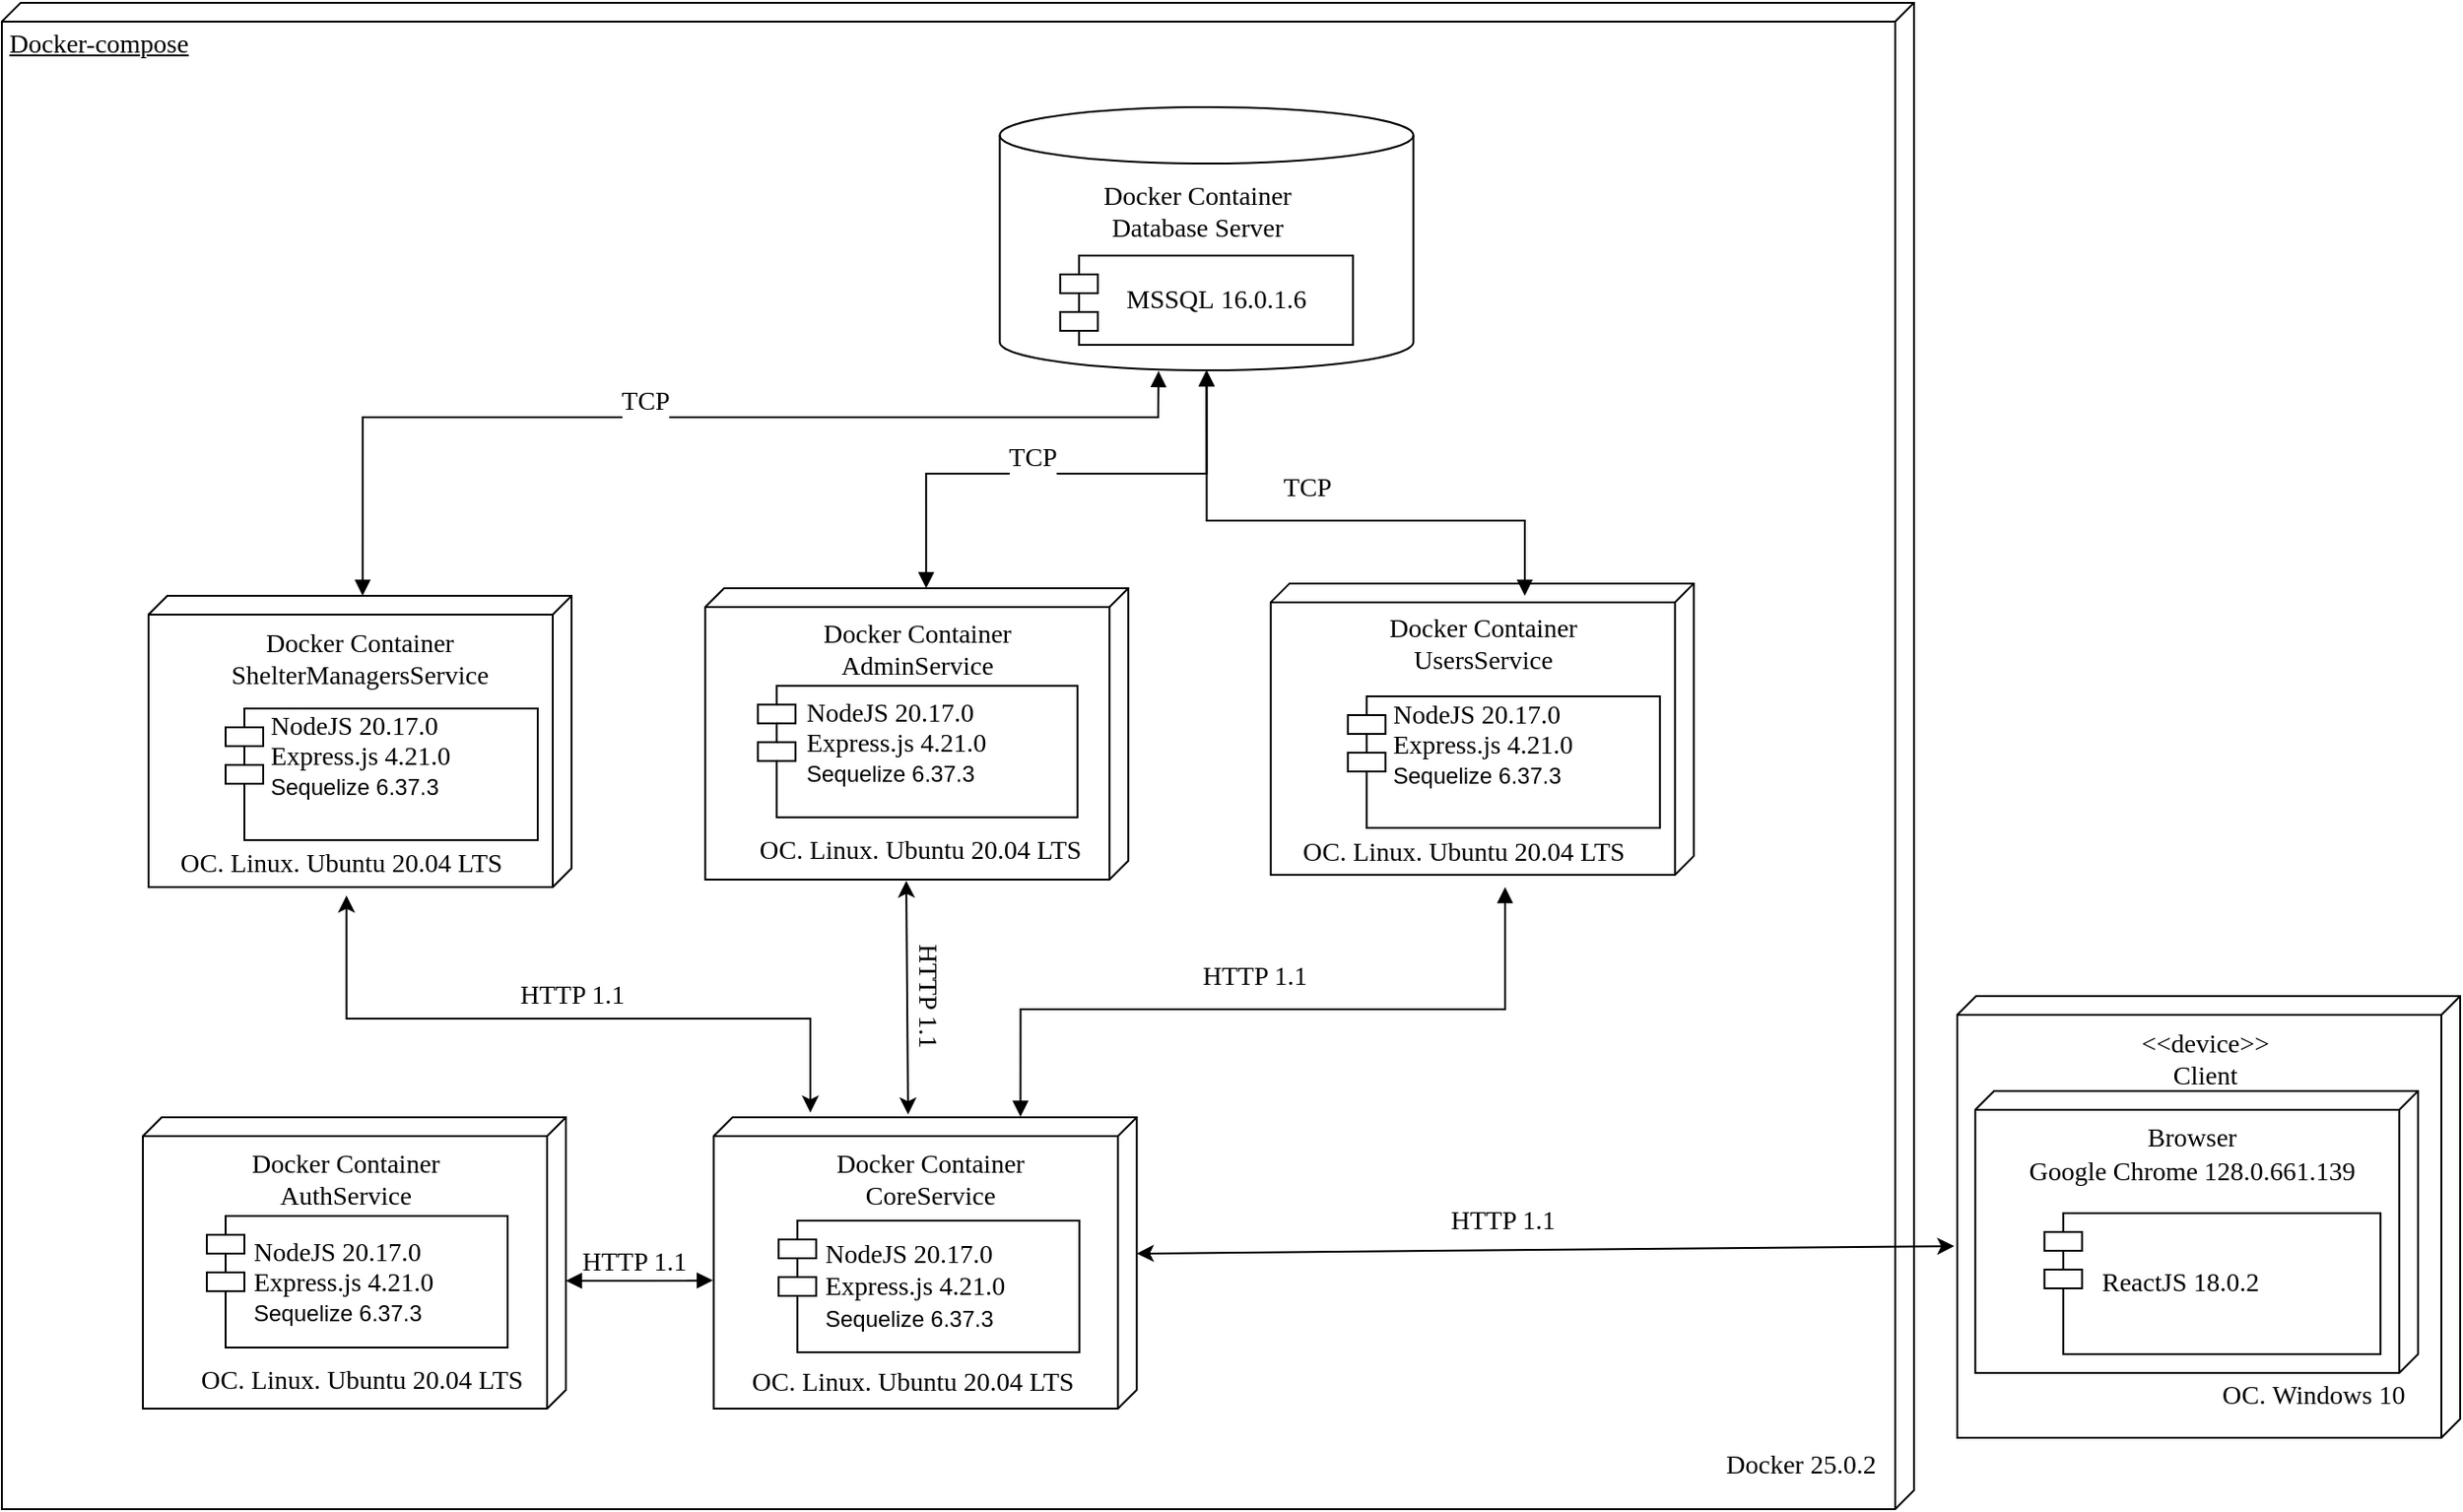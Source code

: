 <mxfile version="24.7.16">
  <diagram id="qxoJErH9RmXuDMK1mAhe" name="Страница — 1">
    <mxGraphModel dx="3163" dy="-426" grid="1" gridSize="10" guides="1" tooltips="1" connect="1" arrows="1" fold="1" page="1" pageScale="1" pageWidth="827" pageHeight="1169" math="0" shadow="0">
      <root>
        <mxCell id="0" />
        <mxCell id="1" parent="0" />
        <mxCell id="nAwSUExzCZu2UbTlpY4v-771" value="&lt;font face=&quot;Times New Roman&quot; style=&quot;font-size: 14px;&quot;&gt;Docker-compose&lt;/font&gt;" style="verticalAlign=top;align=left;spacingTop=8;spacingLeft=2;spacingRight=12;shape=cube;size=10;direction=south;fontStyle=4;html=1;whiteSpace=wrap;" vertex="1" parent="1">
          <mxGeometry x="-1020" y="1419.45" width="1017" height="801.5" as="geometry" />
        </mxCell>
        <mxCell id="nAwSUExzCZu2UbTlpY4v-772" value="" style="shape=cylinder3;whiteSpace=wrap;html=1;boundedLbl=1;backgroundOutline=1;size=15;" vertex="1" parent="1">
          <mxGeometry x="-489.25" y="1475" width="220" height="140" as="geometry" />
        </mxCell>
        <mxCell id="nAwSUExzCZu2UbTlpY4v-773" value="" style="shape=module;align=left;spacingLeft=20;align=center;verticalAlign=top;whiteSpace=wrap;html=1;" vertex="1" parent="1">
          <mxGeometry x="-457.12" y="1554" width="155.75" height="47.5" as="geometry" />
        </mxCell>
        <mxCell id="nAwSUExzCZu2UbTlpY4v-774" value="&lt;font style=&quot;font-size: 14px;&quot; face=&quot;Times New Roman&quot;&gt;Docker Container&lt;br&gt;Database Server&lt;/font&gt;" style="text;html=1;align=center;verticalAlign=middle;whiteSpace=wrap;rounded=0;" vertex="1" parent="1">
          <mxGeometry x="-438" y="1515" width="107.5" height="32.5" as="geometry" />
        </mxCell>
        <mxCell id="nAwSUExzCZu2UbTlpY4v-775" value="" style="verticalAlign=top;align=left;spacingTop=8;spacingLeft=2;spacingRight=12;shape=cube;size=10;direction=south;fontStyle=4;html=1;whiteSpace=wrap;" vertex="1" parent="1">
          <mxGeometry x="-641.37" y="2012.5" width="225" height="155" as="geometry" />
        </mxCell>
        <mxCell id="nAwSUExzCZu2UbTlpY4v-776" value="&lt;font style=&quot;font-size: 14px;&quot; face=&quot;Times New Roman&quot;&gt;Docker Container&lt;br&gt;СoreService&lt;/font&gt;" style="text;html=1;align=center;verticalAlign=middle;whiteSpace=wrap;rounded=0;" vertex="1" parent="1">
          <mxGeometry x="-582.62" y="2030" width="114.25" height="32" as="geometry" />
        </mxCell>
        <mxCell id="nAwSUExzCZu2UbTlpY4v-777" value="" style="verticalAlign=top;align=left;spacingTop=8;spacingLeft=2;spacingRight=12;shape=cube;size=10;direction=south;fontStyle=4;html=1;whiteSpace=wrap;" vertex="1" parent="1">
          <mxGeometry x="-945" y="2012.5" width="225" height="155" as="geometry" />
        </mxCell>
        <mxCell id="nAwSUExzCZu2UbTlpY4v-778" value="&lt;font face=&quot;Times New Roman&quot; style=&quot;font-size: 14px;&quot;&gt;Docker Container&lt;br&gt;AuthService&lt;/font&gt;" style="text;html=1;align=center;verticalAlign=middle;whiteSpace=wrap;rounded=0;" vertex="1" parent="1">
          <mxGeometry x="-899" y="2031" width="124.25" height="30" as="geometry" />
        </mxCell>
        <mxCell id="nAwSUExzCZu2UbTlpY4v-779" value="" style="verticalAlign=top;align=left;spacingTop=8;spacingLeft=2;spacingRight=12;shape=cube;size=10;direction=south;fontStyle=4;html=1;whiteSpace=wrap;" vertex="1" parent="1">
          <mxGeometry x="-345.13" y="1728.45" width="225" height="155" as="geometry" />
        </mxCell>
        <mxCell id="nAwSUExzCZu2UbTlpY4v-780" value="&lt;font style=&quot;font-size: 14px;&quot; face=&quot;Times New Roman&quot;&gt;Docker Container&lt;br&gt;UsersService&lt;/font&gt;" style="text;html=1;align=center;verticalAlign=middle;whiteSpace=wrap;rounded=0;" vertex="1" parent="1">
          <mxGeometry x="-286.38" y="1745.95" width="107.5" height="30" as="geometry" />
        </mxCell>
        <mxCell id="nAwSUExzCZu2UbTlpY4v-783" value="" style="verticalAlign=top;align=left;spacingTop=8;spacingLeft=2;spacingRight=12;shape=cube;size=10;direction=south;fontStyle=4;html=1;whiteSpace=wrap;" vertex="1" parent="1">
          <mxGeometry x="-645.88" y="1731" width="225" height="155" as="geometry" />
        </mxCell>
        <mxCell id="nAwSUExzCZu2UbTlpY4v-784" value="&lt;font style=&quot;font-size: 14px;&quot; face=&quot;Times New Roman&quot;&gt;Docker Container&lt;br&gt;AdminService&lt;/font&gt;" style="text;html=1;align=center;verticalAlign=middle;whiteSpace=wrap;rounded=0;" vertex="1" parent="1">
          <mxGeometry x="-587.13" y="1748.5" width="107.5" height="30" as="geometry" />
        </mxCell>
        <mxCell id="nAwSUExzCZu2UbTlpY4v-785" value="" style="verticalAlign=top;align=left;spacingTop=8;spacingLeft=2;spacingRight=12;shape=cube;size=10;direction=south;fontStyle=4;html=1;whiteSpace=wrap;" vertex="1" parent="1">
          <mxGeometry x="20" y="1948" width="267.5" height="235" as="geometry" />
        </mxCell>
        <mxCell id="nAwSUExzCZu2UbTlpY4v-786" value="" style="verticalAlign=top;align=left;spacingTop=8;spacingLeft=2;spacingRight=12;shape=cube;size=10;direction=south;fontStyle=4;html=1;whiteSpace=wrap;" vertex="1" parent="1">
          <mxGeometry x="29.62" y="1998.5" width="235.5" height="150" as="geometry" />
        </mxCell>
        <mxCell id="nAwSUExzCZu2UbTlpY4v-787" value="&lt;font style=&quot;font-size: 14px;&quot; face=&quot;Times New Roman&quot;&gt;Browser&lt;/font&gt;&lt;div style=&quot;font-size: 14px;&quot;&gt;&lt;font style=&quot;font-size: 14px;&quot; face=&quot;Times New Roman&quot;&gt;&lt;font style=&quot;font-size: 14px;&quot;&gt;Google Chrome&lt;/font&gt;&lt;span style=&quot;font-size: 13px;&quot;&gt;&amp;nbsp;&lt;/span&gt;&lt;span style=&quot;font-size: 14px; background-color: initial;&quot;&gt;128.0.661.139&lt;/span&gt;&lt;/font&gt;&lt;br&gt;&lt;/div&gt;" style="text;html=1;align=center;verticalAlign=middle;whiteSpace=wrap;rounded=0;" vertex="1" parent="1">
          <mxGeometry x="43" y="2010" width="203.5" height="46.5" as="geometry" />
        </mxCell>
        <mxCell id="nAwSUExzCZu2UbTlpY4v-788" value="&lt;div style=&quot;&quot;&gt;&lt;br&gt;&lt;/div&gt;" style="shape=module;align=left;spacingLeft=20;align=center;verticalAlign=top;whiteSpace=wrap;html=1;" vertex="1" parent="1">
          <mxGeometry x="66.37" y="2063.5" width="178.75" height="75" as="geometry" />
        </mxCell>
        <mxCell id="nAwSUExzCZu2UbTlpY4v-789" value="&lt;font style=&quot;font-size: 14px;&quot; face=&quot;Times New Roman&quot;&gt;&amp;lt;&amp;lt;device&amp;gt;&amp;gt;&lt;br&gt;Client&lt;/font&gt;" style="text;html=1;align=center;verticalAlign=middle;whiteSpace=wrap;rounded=0;" vertex="1" parent="1">
          <mxGeometry x="102.62" y="1966.5" width="97.5" height="30" as="geometry" />
        </mxCell>
        <mxCell id="nAwSUExzCZu2UbTlpY4v-790" value="" style="endArrow=block;html=1;rounded=0;exitX=0.5;exitY=1;exitDx=0;exitDy=0;exitPerimeter=0;entryX=0;entryY=0;entryDx=0;entryDy=107.5;entryPerimeter=0;edgeStyle=orthogonalEdgeStyle;endFill=1;startArrow=block;startFill=1;" edge="1" parent="1" source="nAwSUExzCZu2UbTlpY4v-772">
          <mxGeometry width="50" height="50" relative="1" as="geometry">
            <mxPoint x="-369" y="1625" as="sourcePoint" />
            <mxPoint x="-210.5" y="1735" as="targetPoint" />
            <Array as="points">
              <mxPoint x="-379" y="1695" />
              <mxPoint x="-210" y="1695" />
              <mxPoint x="-210" y="1735" />
            </Array>
          </mxGeometry>
        </mxCell>
        <mxCell id="nAwSUExzCZu2UbTlpY4v-791" value="&lt;font style=&quot;font-size: 14px;&quot; face=&quot;Times New Roman&quot;&gt;TCP&lt;/font&gt;" style="edgeLabel;html=1;align=center;verticalAlign=middle;resizable=0;points=[];" vertex="1" connectable="0" parent="nAwSUExzCZu2UbTlpY4v-790">
          <mxGeometry x="0.076" y="1" relative="1" as="geometry">
            <mxPoint x="-23" y="-16" as="offset" />
          </mxGeometry>
        </mxCell>
        <mxCell id="nAwSUExzCZu2UbTlpY4v-794" value="" style="endArrow=block;html=1;rounded=0;exitX=0.5;exitY=1;exitDx=0;exitDy=0;exitPerimeter=0;entryX=0;entryY=0;entryDx=0;entryDy=107.5;entryPerimeter=0;edgeStyle=orthogonalEdgeStyle;endFill=1;startArrow=block;startFill=1;" edge="1" parent="1" source="nAwSUExzCZu2UbTlpY4v-772" target="nAwSUExzCZu2UbTlpY4v-783">
          <mxGeometry width="50" height="50" relative="1" as="geometry">
            <mxPoint x="-369" y="1625" as="sourcePoint" />
            <mxPoint x="-835" y="1745" as="targetPoint" />
            <Array as="points">
              <mxPoint x="-379" y="1670" />
              <mxPoint x="-528" y="1670" />
            </Array>
          </mxGeometry>
        </mxCell>
        <mxCell id="nAwSUExzCZu2UbTlpY4v-795" value="&lt;font style=&quot;font-size: 14px;&quot; face=&quot;Times New Roman&quot;&gt;TCP&lt;/font&gt;" style="edgeLabel;html=1;align=center;verticalAlign=middle;resizable=0;points=[];" vertex="1" connectable="0" parent="nAwSUExzCZu2UbTlpY4v-794">
          <mxGeometry x="0.076" y="1" relative="1" as="geometry">
            <mxPoint x="-6" y="-9" as="offset" />
          </mxGeometry>
        </mxCell>
        <mxCell id="nAwSUExzCZu2UbTlpY4v-796" value="" style="endArrow=block;html=1;rounded=0;edgeStyle=orthogonalEdgeStyle;endFill=1;startArrow=block;startFill=1;exitX=0.561;exitY=0;exitDx=0;exitDy=0;exitPerimeter=0;entryX=0.56;entryY=1.002;entryDx=0;entryDy=0;entryPerimeter=0;" edge="1" parent="1" source="nAwSUExzCZu2UbTlpY4v-777" target="nAwSUExzCZu2UbTlpY4v-775">
          <mxGeometry width="50" height="50" relative="1" as="geometry">
            <mxPoint x="-768" y="2106.02" as="sourcePoint" />
            <mxPoint x="-663" y="2106.02" as="targetPoint" />
            <Array as="points" />
          </mxGeometry>
        </mxCell>
        <mxCell id="nAwSUExzCZu2UbTlpY4v-797" value="&lt;font style=&quot;font-size: 14px;&quot; face=&quot;Times New Roman&quot;&gt;HTTP 1.1&lt;/font&gt;" style="edgeLabel;html=1;align=center;verticalAlign=middle;resizable=0;points=[];" vertex="1" connectable="0" parent="nAwSUExzCZu2UbTlpY4v-796">
          <mxGeometry x="0.076" y="1" relative="1" as="geometry">
            <mxPoint x="-6" y="-9" as="offset" />
          </mxGeometry>
        </mxCell>
        <mxCell id="nAwSUExzCZu2UbTlpY4v-798" value="" style="endArrow=block;html=1;rounded=0;edgeStyle=orthogonalEdgeStyle;endFill=1;startArrow=block;startFill=1;exitX=-0.002;exitY=0.275;exitDx=0;exitDy=0;exitPerimeter=0;entryX=0;entryY=0;entryDx=155;entryDy=117.5;entryPerimeter=0;" edge="1" parent="1" source="nAwSUExzCZu2UbTlpY4v-775">
          <mxGeometry width="50" height="50" relative="1" as="geometry">
            <mxPoint x="-463" y="2022" as="sourcePoint" />
            <mxPoint x="-220.5" y="1890.0" as="targetPoint" />
            <Array as="points">
              <mxPoint x="-478" y="1955" />
              <mxPoint x="-221" y="1955" />
            </Array>
          </mxGeometry>
        </mxCell>
        <mxCell id="nAwSUExzCZu2UbTlpY4v-799" value="&lt;font style=&quot;font-size: 14px;&quot; face=&quot;Times New Roman&quot;&gt;HTTP 1.1&lt;/font&gt;" style="edgeLabel;html=1;align=center;verticalAlign=middle;resizable=0;points=[];" vertex="1" connectable="0" parent="nAwSUExzCZu2UbTlpY4v-798">
          <mxGeometry x="0.076" y="1" relative="1" as="geometry">
            <mxPoint x="-23" y="-16" as="offset" />
          </mxGeometry>
        </mxCell>
        <mxCell id="nAwSUExzCZu2UbTlpY4v-803" value="&lt;font style=&quot;font-size: 14px;&quot; face=&quot;Times New Roman&quot;&gt;ОС. Linux. Ubuntu 20.04 LTS&lt;/font&gt;" style="text;strokeColor=none;fillColor=none;align=left;verticalAlign=middle;spacingLeft=4;spacingRight=4;overflow=hidden;points=[[0,0.5],[1,0.5]];portConstraint=eastwest;rotatable=0;whiteSpace=wrap;html=1;" vertex="1" parent="1">
          <mxGeometry x="-334.13" y="1856.58" width="196" height="30" as="geometry" />
        </mxCell>
        <mxCell id="nAwSUExzCZu2UbTlpY4v-804" value="" style="shape=module;align=left;spacingLeft=20;align=center;verticalAlign=top;whiteSpace=wrap;html=1;" vertex="1" parent="1">
          <mxGeometry x="-304.13" y="1788.45" width="166" height="70" as="geometry" />
        </mxCell>
        <mxCell id="nAwSUExzCZu2UbTlpY4v-805" value="&lt;font face=&quot;Times New Roman&quot;&gt;&lt;span style=&quot;font-size: 14px;&quot;&gt;NodeJS 20.17.0&lt;br&gt;Express.js 4.21.0&lt;br&gt;&lt;/span&gt;&lt;/font&gt;Sequelize 6.37.3" style="text;html=1;align=left;verticalAlign=middle;whiteSpace=wrap;rounded=0;" vertex="1" parent="1">
          <mxGeometry x="-282.13" y="1783.21" width="159" height="60.87" as="geometry" />
        </mxCell>
        <mxCell id="nAwSUExzCZu2UbTlpY4v-806" value="" style="shape=module;align=left;spacingLeft=20;align=center;verticalAlign=top;whiteSpace=wrap;html=1;" vertex="1" parent="1">
          <mxGeometry x="-606.87" y="2067.5" width="160" height="70" as="geometry" />
        </mxCell>
        <mxCell id="nAwSUExzCZu2UbTlpY4v-807" value="&lt;font face=&quot;Times New Roman&quot;&gt;&lt;span style=&quot;font-size: 14px;&quot;&gt;NodeJS 20.17.0&lt;br&gt;Express.js 4.21.0&lt;br&gt;&lt;/span&gt;&lt;/font&gt;Sequelize 6.37.3&lt;font face=&quot;Times New Roman&quot;&gt;&lt;span style=&quot;font-size: 14px;&quot;&gt;&lt;br&gt;&lt;/span&gt;&lt;/font&gt;" style="text;html=1;align=left;verticalAlign=middle;whiteSpace=wrap;rounded=0;" vertex="1" parent="1">
          <mxGeometry x="-584.12" y="2073.75" width="140" height="57.5" as="geometry" />
        </mxCell>
        <mxCell id="nAwSUExzCZu2UbTlpY4v-808" value="&lt;font face=&quot;Times New Roman&quot; style=&quot;font-size: 14px;&quot;&gt;Docker 25.0.2&lt;/font&gt;" style="text;html=1;align=center;verticalAlign=middle;whiteSpace=wrap;rounded=0;" vertex="1" parent="1">
          <mxGeometry x="-138" y="2182.5" width="150" height="30" as="geometry" />
        </mxCell>
        <mxCell id="nAwSUExzCZu2UbTlpY4v-809" value="&lt;font style=&quot;font-size: 14px;&quot; face=&quot;Times New Roman&quot;&gt;ОС. Windows 10&lt;/font&gt;" style="text;strokeColor=none;fillColor=none;align=left;verticalAlign=middle;spacingLeft=4;spacingRight=4;overflow=hidden;points=[[0,0.5],[1,0.5]];portConstraint=eastwest;rotatable=0;whiteSpace=wrap;html=1;" vertex="1" parent="1">
          <mxGeometry x="155.12" y="2145.5" width="114" height="30" as="geometry" />
        </mxCell>
        <mxCell id="nAwSUExzCZu2UbTlpY4v-810" value="&lt;font face=&quot;Times New Roman&quot; style=&quot;font-size: 14px;&quot;&gt;ReactJS 18.0.2&lt;/font&gt;" style="text;html=1;align=left;verticalAlign=middle;whiteSpace=wrap;rounded=0;" vertex="1" parent="1">
          <mxGeometry x="95.12" y="2063.5" width="150" height="75" as="geometry" />
        </mxCell>
        <mxCell id="nAwSUExzCZu2UbTlpY4v-813" value="" style="shape=module;align=left;spacingLeft=20;align=center;verticalAlign=top;whiteSpace=wrap;html=1;" vertex="1" parent="1">
          <mxGeometry x="-617.88" y="1782.87" width="170" height="70" as="geometry" />
        </mxCell>
        <mxCell id="nAwSUExzCZu2UbTlpY4v-814" value="&lt;font face=&quot;Times New Roman&quot;&gt;&lt;span style=&quot;font-size: 14px;&quot;&gt;NodeJS 20.17.0&lt;br&gt;Express.js 4.21.0&lt;br&gt;&lt;/span&gt;&lt;/font&gt;Sequelize 6.37.3" style="text;html=1;align=left;verticalAlign=middle;whiteSpace=wrap;rounded=0;" vertex="1" parent="1">
          <mxGeometry x="-593.88" y="1782.87" width="159" height="60.87" as="geometry" />
        </mxCell>
        <mxCell id="nAwSUExzCZu2UbTlpY4v-815" value="&lt;font style=&quot;font-size: 14px;&quot; face=&quot;Times New Roman&quot;&gt;ОС. Linux. Ubuntu 20.04 LTS&lt;/font&gt;" style="text;strokeColor=none;fillColor=none;align=left;verticalAlign=middle;spacingLeft=4;spacingRight=4;overflow=hidden;points=[[0,0.5],[1,0.5]];portConstraint=eastwest;rotatable=0;whiteSpace=wrap;html=1;" vertex="1" parent="1">
          <mxGeometry x="-622.88" y="1856" width="196" height="30" as="geometry" />
        </mxCell>
        <mxCell id="nAwSUExzCZu2UbTlpY4v-816" value="&lt;span style=&quot;font-family: &amp;quot;Times New Roman&amp;quot;; font-size: 14px;&quot;&gt;MSSQL&amp;nbsp;&lt;/span&gt;&lt;font face=&quot;Times New Roman&quot;&gt;&lt;span style=&quot;font-size: 14px;&quot;&gt;16.0.1.6&lt;/span&gt;&lt;/font&gt;" style="text;html=1;align=center;verticalAlign=middle;whiteSpace=wrap;rounded=0;" vertex="1" parent="1">
          <mxGeometry x="-416.37" y="1562.75" width="84" height="30" as="geometry" />
        </mxCell>
        <mxCell id="nAwSUExzCZu2UbTlpY4v-817" value="" style="endArrow=classic;startArrow=classic;html=1;rounded=0;entryX=0;entryY=0;entryDx=72.5;entryDy=0;entryPerimeter=0;exitX=0.566;exitY=1.006;exitDx=0;exitDy=0;exitPerimeter=0;" edge="1" parent="1" source="nAwSUExzCZu2UbTlpY4v-785" target="nAwSUExzCZu2UbTlpY4v-775">
          <mxGeometry width="50" height="50" relative="1" as="geometry">
            <mxPoint x="-597" y="2377" as="sourcePoint" />
            <mxPoint x="-547.93" y="2170.76" as="targetPoint" />
          </mxGeometry>
        </mxCell>
        <mxCell id="nAwSUExzCZu2UbTlpY4v-819" value="&lt;font style=&quot;font-size: 14px;&quot; face=&quot;Times New Roman&quot;&gt;ОС. Linux. Ubuntu 20.04 LTS&lt;/font&gt;" style="text;strokeColor=none;fillColor=none;align=left;verticalAlign=middle;spacingLeft=4;spacingRight=4;overflow=hidden;points=[[0,0.5],[1,0.5]];portConstraint=eastwest;rotatable=0;whiteSpace=wrap;html=1;" vertex="1" parent="1">
          <mxGeometry x="-626.87" y="2138.75" width="196" height="30" as="geometry" />
        </mxCell>
        <mxCell id="nAwSUExzCZu2UbTlpY4v-820" value="" style="shape=module;align=left;spacingLeft=20;align=center;verticalAlign=top;whiteSpace=wrap;html=1;" vertex="1" parent="1">
          <mxGeometry x="-911" y="2065" width="160" height="70" as="geometry" />
        </mxCell>
        <mxCell id="nAwSUExzCZu2UbTlpY4v-821" value="&lt;font face=&quot;Times New Roman&quot;&gt;&lt;span style=&quot;font-size: 14px;&quot;&gt;NodeJS 20.17.0&lt;br&gt;Express.js 4.21.0&lt;br&gt;&lt;/span&gt;&lt;/font&gt;Sequelize 6.37.3" style="text;html=1;align=left;verticalAlign=middle;whiteSpace=wrap;rounded=0;" vertex="1" parent="1">
          <mxGeometry x="-888.25" y="2071.25" width="140" height="57.5" as="geometry" />
        </mxCell>
        <mxCell id="nAwSUExzCZu2UbTlpY4v-822" value="&lt;font style=&quot;font-size: 14px;&quot; face=&quot;Times New Roman&quot;&gt;ОС. Linux. Ubuntu 20.04 LTS&lt;/font&gt;" style="text;strokeColor=none;fillColor=none;align=left;verticalAlign=middle;spacingLeft=4;spacingRight=4;overflow=hidden;points=[[0,0.5],[1,0.5]];portConstraint=eastwest;rotatable=0;whiteSpace=wrap;html=1;" vertex="1" parent="1">
          <mxGeometry x="-920" y="2137.5" width="196" height="30" as="geometry" />
        </mxCell>
        <mxCell id="nAwSUExzCZu2UbTlpY4v-823" value="" style="endArrow=classic;startArrow=classic;html=1;rounded=0;entryX=0.428;entryY=1.019;entryDx=0;entryDy=0;entryPerimeter=0;" edge="1" parent="1" target="nAwSUExzCZu2UbTlpY4v-815">
          <mxGeometry width="50" height="50" relative="1" as="geometry">
            <mxPoint x="-538" y="2011" as="sourcePoint" />
            <mxPoint x="-519" y="1887" as="targetPoint" />
          </mxGeometry>
        </mxCell>
        <mxCell id="nAwSUExzCZu2UbTlpY4v-824" value="&lt;font style=&quot;font-size: 14px;&quot; face=&quot;Times New Roman&quot;&gt;HTTP 1.1&lt;/font&gt;" style="text;html=1;align=center;verticalAlign=middle;whiteSpace=wrap;rounded=0;rotation=90;" vertex="1" parent="1">
          <mxGeometry x="-558.13" y="1933" width="60" height="30" as="geometry" />
        </mxCell>
        <mxCell id="nAwSUExzCZu2UbTlpY4v-825" value="" style="verticalAlign=top;align=left;spacingTop=8;spacingLeft=2;spacingRight=12;shape=cube;size=10;direction=south;fontStyle=4;html=1;whiteSpace=wrap;" vertex="1" parent="1">
          <mxGeometry x="-942" y="1735" width="225" height="155" as="geometry" />
        </mxCell>
        <mxCell id="nAwSUExzCZu2UbTlpY4v-826" value="&lt;font style=&quot;font-size: 14px;&quot; face=&quot;Times New Roman&quot;&gt;Docker Container&lt;br&gt;&lt;/font&gt;&lt;font style=&quot;font-size: 14px;&quot; face=&quot;Times New Roman&quot;&gt;ShelterManagersService&lt;/font&gt;" style="text;html=1;align=center;verticalAlign=middle;whiteSpace=wrap;rounded=0;" vertex="1" parent="1">
          <mxGeometry x="-901.12" y="1754" width="143.25" height="30" as="geometry" />
        </mxCell>
        <mxCell id="nAwSUExzCZu2UbTlpY4v-827" value="&lt;font style=&quot;font-size: 14px;&quot; face=&quot;Times New Roman&quot;&gt;ОС. Linux. Ubuntu 20.04 LTS&lt;/font&gt;" style="text;strokeColor=none;fillColor=none;align=left;verticalAlign=middle;spacingLeft=4;spacingRight=4;overflow=hidden;points=[[0,0.5],[1,0.5]];portConstraint=eastwest;rotatable=0;whiteSpace=wrap;html=1;" vertex="1" parent="1">
          <mxGeometry x="-931" y="1863.13" width="196" height="30" as="geometry" />
        </mxCell>
        <mxCell id="nAwSUExzCZu2UbTlpY4v-828" value="" style="shape=module;align=left;spacingLeft=20;align=center;verticalAlign=top;whiteSpace=wrap;html=1;" vertex="1" parent="1">
          <mxGeometry x="-901" y="1795" width="166" height="70" as="geometry" />
        </mxCell>
        <mxCell id="nAwSUExzCZu2UbTlpY4v-829" value="&lt;font face=&quot;Times New Roman&quot;&gt;&lt;span style=&quot;font-size: 14px;&quot;&gt;NodeJS 20.17.0&lt;br&gt;Express.js 4.21.0&lt;br&gt;&lt;/span&gt;&lt;/font&gt;Sequelize 6.37.3" style="text;html=1;align=left;verticalAlign=middle;whiteSpace=wrap;rounded=0;" vertex="1" parent="1">
          <mxGeometry x="-879" y="1789.76" width="159" height="60.87" as="geometry" />
        </mxCell>
        <mxCell id="nAwSUExzCZu2UbTlpY4v-831" value="" style="endArrow=classic;startArrow=classic;html=1;rounded=0;entryX=0.481;entryY=1.046;entryDx=0;entryDy=0;entryPerimeter=0;edgeStyle=orthogonalEdgeStyle;" edge="1" parent="1" target="nAwSUExzCZu2UbTlpY4v-827">
          <mxGeometry width="50" height="50" relative="1" as="geometry">
            <mxPoint x="-590" y="2010" as="sourcePoint" />
            <mxPoint x="-529" y="1897" as="targetPoint" />
            <Array as="points">
              <mxPoint x="-590" y="1960" />
              <mxPoint x="-837" y="1960" />
            </Array>
          </mxGeometry>
        </mxCell>
        <mxCell id="nAwSUExzCZu2UbTlpY4v-832" value="&lt;font style=&quot;font-size: 14px;&quot; face=&quot;Times New Roman&quot;&gt;HTTP 1.1&lt;/font&gt;" style="edgeLabel;html=1;align=center;verticalAlign=middle;resizable=0;points=[];" vertex="1" connectable="0" parent="1">
          <mxGeometry x="-717.003" y="1948" as="geometry" />
        </mxCell>
        <mxCell id="nAwSUExzCZu2UbTlpY4v-834" value="&lt;font style=&quot;font-size: 14px;&quot; face=&quot;Times New Roman&quot;&gt;HTTP 1.1&lt;/font&gt;" style="edgeLabel;html=1;align=center;verticalAlign=middle;resizable=0;points=[];" vertex="1" connectable="0" parent="1">
          <mxGeometry x="-328.001" y="1981.5" as="geometry">
            <mxPoint x="106" y="86" as="offset" />
          </mxGeometry>
        </mxCell>
        <mxCell id="nAwSUExzCZu2UbTlpY4v-835" value="" style="endArrow=block;html=1;rounded=0;exitX=0.384;exitY=1.003;exitDx=0;exitDy=0;exitPerimeter=0;entryX=0;entryY=0;entryDx=0;entryDy=107.5;entryPerimeter=0;edgeStyle=orthogonalEdgeStyle;endFill=1;startArrow=block;startFill=1;" edge="1" parent="1" source="nAwSUExzCZu2UbTlpY4v-772">
          <mxGeometry width="50" height="50" relative="1" as="geometry">
            <mxPoint x="-645.88" y="1618.96" as="sourcePoint" />
            <mxPoint x="-828.13" y="1734.96" as="targetPoint" />
            <Array as="points">
              <mxPoint x="-405" y="1620" />
              <mxPoint x="-405" y="1620" />
              <mxPoint x="-405" y="1640" />
              <mxPoint x="-828" y="1640" />
            </Array>
          </mxGeometry>
        </mxCell>
        <mxCell id="nAwSUExzCZu2UbTlpY4v-836" value="&lt;font style=&quot;font-size: 14px;&quot; face=&quot;Times New Roman&quot;&gt;TCP&lt;/font&gt;" style="edgeLabel;html=1;align=center;verticalAlign=middle;resizable=0;points=[];" vertex="1" connectable="0" parent="nAwSUExzCZu2UbTlpY4v-835">
          <mxGeometry x="0.076" y="1" relative="1" as="geometry">
            <mxPoint x="-6" y="-9" as="offset" />
          </mxGeometry>
        </mxCell>
      </root>
    </mxGraphModel>
  </diagram>
</mxfile>
